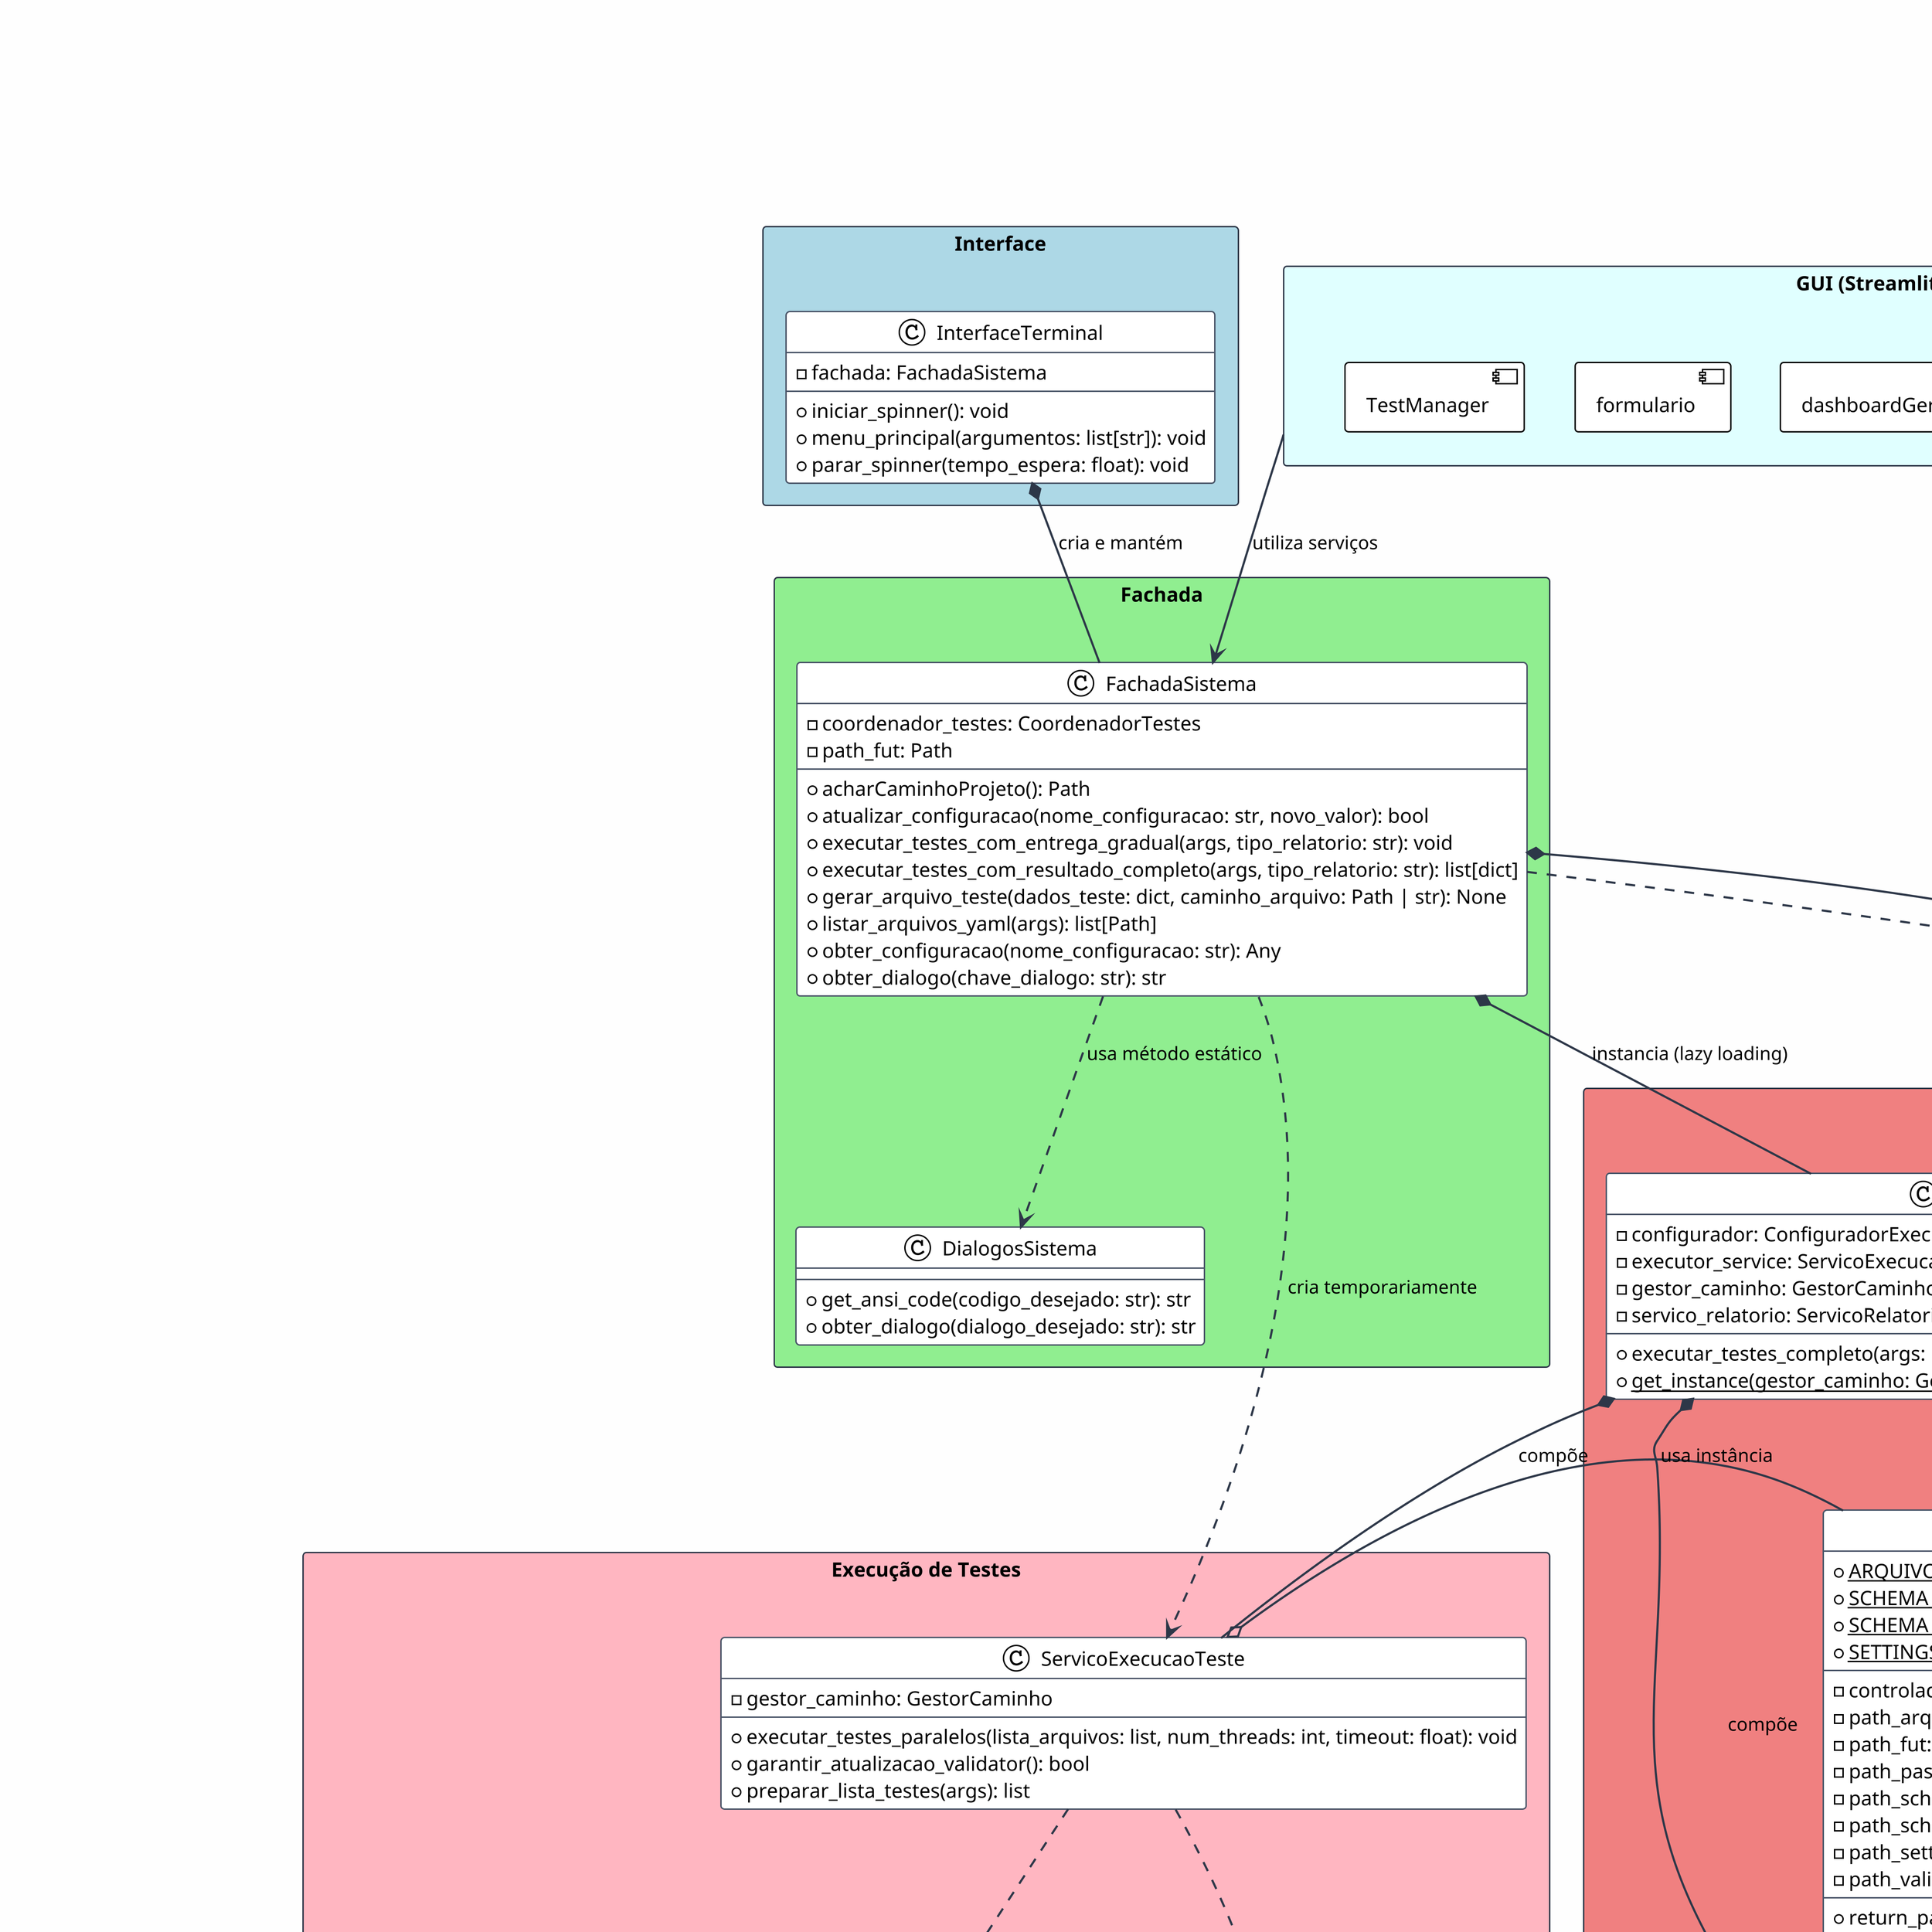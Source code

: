 @startuml classes
set namespaceSeparator none
scale 3
' === CONFIGURAÇÕES DE APARÊNCIA ===
!theme plain
skinparam ArrowThickness 1.5
skinparam backgroundColor #FEFEFE
skinparam packageStyle rectangle
skinparam packageBorderColor #2D3748
skinparam packageBackgroundColor #F7FAFC
skinparam classBorderColor #4A5568
skinparam classBackgroundColor #FFFFFF
skinparam arrowColor #2D3748
skinparam noteBackgroundColor #FFF3CD
skinparam noteBorderColor #D69E2E

' === TÍTULO E DIREÇÃO ===
title Diagrama de Classes
top to bottom direction

' === LEGENDA DE RELAÇÕES ===
legend top
  Legenda de Relações:
  → Dependência/Uso
  ◆ Composição (parte integral)
  ○ Agregação (usa instância)
end legend

' === CAMADA DE INTERFACE ===
package "Interface" #LightBlue {
  ' Interface de linha de comando
  class InterfaceTerminal {
    - fachada: FachadaSistema
    --
    + iniciar_spinner(): void
    + menu_principal(argumentos: list[str]): void
    + parar_spinner(tempo_espera: float): void
  }
}

' Interface gráfica do usuário
package "GUI (Streamlit)" #LightCyan {
  component configuracao {
    ' Componente para configurações do sistema
  }
    
  component dashboard {
    ' Dashboard principal com visão geral
  }
    
  component dashboardGeral {
    ' Dashboard com estatísticas gerais
  }
    
  component formulario {
    ' Formulários de entrada de dados
  }
    
  component TestManager {
    ' Gerenciador de testes
  }
}

' === CAMADA DE FACHADA ===
package "Fachada" #LightGreen {
  ' Ponto de entrada principal do sistema
  class FachadaSistema {
    - coordenador_testes: CoordenadorTestes
    - path_fut: Path
    --
    + acharCaminhoProjeto(): Path
    + atualizar_configuracao(nome_configuracao: str, novo_valor): bool
    + executar_testes_com_entrega_gradual(args, tipo_relatorio: str): void
    + executar_testes_com_resultado_completo(args, tipo_relatorio: str): list[dict]
    + gerar_arquivo_teste(dados_teste: dict, caminho_arquivo: Path | str): None
    + listar_arquivos_yaml(args): list[Path]
    + obter_configuracao(nome_configuracao: str): Any
    + obter_dialogo(chave_dialogo: str): str
  }
  
  ' Gerenciador de mensagens e diálogos do sistema
  class DialogosSistema {
    + get_ansi_code(codigo_desejado: str): str
    + obter_dialogo(dialogo_desejado: str): str
  }
}

' === CAMADA DE COORDENAÇÃO ===
package "Coordenação" #LightCoral {
  ' Coordena a execução dos testes
  class CoordenadorTestes {
    - configurador: ConfiguradorExecucao
    - executor_service: ServicoExecucaoTeste
    - gestor_caminho: GestorCaminho
    - servico_relatorio: ServicoRelatorio
    --
    + executar_testes_completo(args: list, versao_relatorio: str, entrega_gradual: bool): void
    + {static} get_instance(gestor_caminho: GestorCaminho): CoordenadorTestes
  }
  
  ' Gerencia os caminhos e diretórios do sistema
  class GestorCaminho {
    + {static} ARQUIVOS_DIR: str
    + {static} SCHEMA_CONFIGURACOES: str
    + {static} SCHEMA_FILE_YAML: str
    + {static} SETTINGS_FILE: str
    --
    - controlador_configuracao: ControladorConfiguracao
    - path_arquivos: Path
    - path_fut: Path
    - path_pasta_validator: Path
    - path_schema_configuracoes: Path
    - path_schema_yaml: Path
    - path_settings: Path
    - path_validator: Path
    --
    + return_path(path_desejado: str): Path
  }
}

' === CAMADA DE CONFIGURAÇÃO ===
package "Configuração" #LightSalmon {
  ' Controlador principal de configurações
  class ControladorConfiguracao {
    - path_configuracoes: Path
    - path_schema: Path
    - schema: dict
    --
    + alterar_valor_configuracao(configuracao_ser_alterada: str, novo_valor: str): bool
    + converter_string_para_bool(valor_str: str): bool
    + listar_configuracoes(): dict
    + obter_categoria_configuracao(nome_configuracao: str): str
    + obter_configuracao_segura(nome_configuracao: str, valor_padrao): Any
    + obter_valor_padrao(nome_configuracao: str): Any
    + return_valor_configuracao(configuracao_buscada: str): str | int | bool | None
  }
  
  ' Configurações específicas para execução
  class ConfiguradorExecucao {
    - controlador_configuracao: ControladorConfiguracao
    --
    + calcular_threads_otimas(): int
    + obter_timeout(): int
  }
  
  ' Configurações do validador FHIR
  class ConfiguradorValidator {
    + {static} RESULTS_DIR: str
    + {static} TEMP_DIR: str
    + {static} VALIDATOR_FILE: str
    --
    - controlador_configuracao: ControladorConfiguracao
    - path_arquivos: Path
    --
    + definir_pasta_validator(): Path
    + resolver_caminho_validator(): Path
  }
}

' === CAMADA DE EXECUÇÃO DE TESTES ===
package "Execução de Testes" #LightPink {
  ' Serviço principal de execução
  class ServicoExecucaoTeste {
    - gestor_caminho: GestorCaminho
    --
    + executar_testes_paralelos(lista_arquivos: list, num_threads: int, timeout: float): void
    + garantir_atualizacao_validator(): bool
    + preparar_lista_testes(args): list
  }
  
  ' Executor individual de testes
  class ExecutorTeste {
    - path_schema: Path
    - path_validator: Path
    --
    + gerar_lista_arquivos_teste(argumentos_entrada): list
    + validar_arquivo_teste(arquivo_teste: Path, path_pasta_validator: Path, tempo_timeout: int): dict
  }
  
  ' Gerencia o validador FHIR CLI
  class GerenciadorValidator {
    + {static} MAXIMO_TENTATIVAS_PADRAO: int
    + {static} TEMPO_ESPERA_TENTATIVA: int
    + {static} URL_API_GITHUB: str
    + {static} URL_DOWNLOAD_VALIDADOR: str
    --
    - caminho_validador: Path
    --
    + atualizar_validator_cli(tempo_timeout_requests: int, downloader_callback: ArquivoDownloader): void
    + atualizar_validator_cli_seguro(tempo_timeout_requests: int, downloader_callback: ArquivoDownloader): bool
    + instalar_validator_cli(downloader_callback: ArquivoDownloader): None
    + validar_arquivo_fhir(arquivo_validar: Path, pasta_relatorio: Path, tempo_timeout: int, argumentos_extras: str): list
    + verificar_versao_validator(caminho_validador: Path): str | None
  }
}

' === CAMADA DE RELATÓRIOS ===
package "Relatórios" #Lavender {
  ' Serviço de criação de relatórios
  class ServicoRelatorio {
    + criar_relatorio_completo(resultados_validacao: list, versao_relatorio: str, tempo_execucao: float): void
  }
  
  ' Gerador de relatórios detalhados
  class GeradorRelatorios {
    - casos_de_teste_: list[dict]
    - chaves: dict
    - erros_esperados: dict
    --
    + compararResultados(tupla_dados: tuple): Any
    + gerarRelatorioJson(tempo_execucao_total: float): void
    + gerarRelatorios(tempo_execucao_total: float): void
    + modificarChaves(novas_chaves: dict): void
    + modificarErrosEsperados(novos_erros_esperados: dict): void
    + processarSaidas(caminho_saida_esperada: str | pathlib.Path, caminho_saida_real: str | pathlib.Path, yaml_valido: bool): list
  }
  
  ' Gerador de templates de teste
  class GeradorTemplateTeste {
    + {static} gerar_arquivo_template(caminho_arquivo: str | Path, dados_teste: dict): None
  }
}

' === CAMADA DE UTILITÁRIOS ===
package "Utilitários" #LightGray {
  ' Download de arquivos
  class ArquivoDownloader {
    - timeout_default: int
    --
    + baixar_arquivo(url: str, endereco_arquivo: str, timeout: int, max_tentativas: int): void
  }
  
  ' Leitor de schemas JSON/YAML
  class LeitorSchema {
    - arquivo_schema: Path
    - dados_schema: dict
    - tipo_schema: str
    --
    + return_dados_schema(): dict
    + return_tipo_schema(): str
  }
  
  ' Validador de arquivos essenciais
  class ValidadorArquivo {
    + {static} validar_arquivos_essenciais(path_settings: Path, path_schema_configuracoes: Path, path_schema_yaml: Path): void
  }
  
  ' Exceção customizada para templates
  class ExcecaoTemplate {
    + message: str
    + original_exception: NoneType
  }
}

' === RELAÇÕES ENTRE COMPONENTES ===

' Relações da Interface
InterfaceTerminal *-- FachadaSistema : cria e mantém

' Relações da GUI
"GUI (Streamlit)" --> FachadaSistema : utiliza serviços

' Relações da Fachada
FachadaSistema *-- CoordenadorTestes : instancia (lazy loading)
FachadaSistema *-- GestorCaminho : obtém via coordenador
FachadaSistema ..> ServicoExecucaoTeste : cria temporariamente
FachadaSistema ..> GeradorTemplateTeste : usa método estático
FachadaSistema ..> DialogosSistema : usa método estático

' Relações de Coordenação
CoordenadorTestes o-- GestorCaminho : recebe como dependência
CoordenadorTestes *-- ServicoExecucaoTeste : compõe
CoordenadorTestes *-- ConfiguradorExecucao : compõe
CoordenadorTestes *-- ServicoRelatorio : compõe

GestorCaminho o-- ControladorConfiguracao : agrega ou cria
GestorCaminho ..> ValidadorArquivo : usa temporariamente
GestorCaminho ..> ConfiguradorValidator : cria temporariamente

' Relações de Configuração
ConfiguradorExecucao o-- ControladorConfiguracao : depende de
ConfiguradorValidator o-- ControladorConfiguracao : depende de
ConfiguradorValidator ..> GerenciadorValidator : cria e usa
ConfiguradorValidator ..> ArquivoDownloader : cria e usa
ControladorConfiguracao *-- LeitorSchema : compõe

' Relações de Execução
ServicoExecucaoTeste o-- GestorCaminho : usa instância
ServicoExecucaoTeste ..> ExecutorTeste : cria temporariamente
ServicoExecucaoTeste ..> GerenciadorValidator : cria temporariamente

ExecutorTeste ..> LeitorSchema : instancia temporariamente
ExecutorTeste ..> GerenciadorValidator : instancia temporariamente

GerenciadorValidator o-- ArquivoDownloader : usa ou cria instância
GerenciadorValidator ..> ExcecaoTemplate : lança quando necessário

' Relações de Relatórios
ServicoRelatorio ..> GeradorRelatorios : cria temporariamente

@enduml